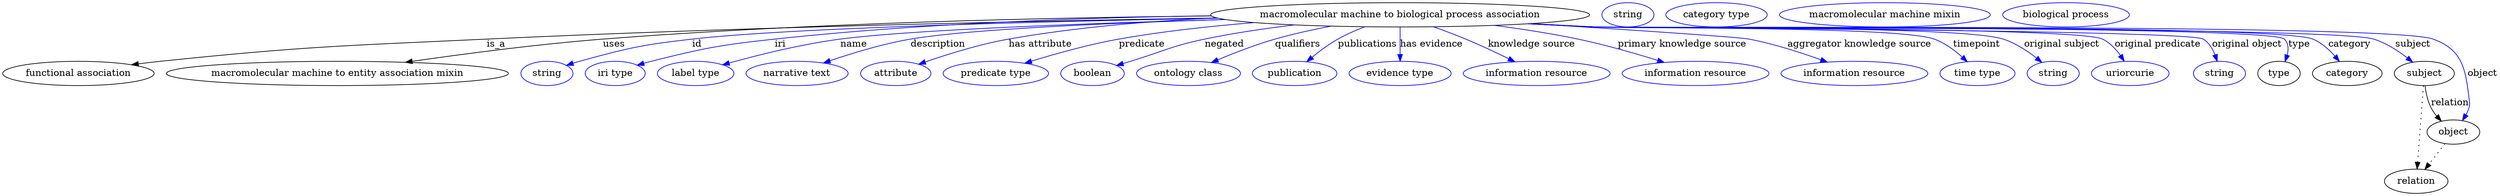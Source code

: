 digraph {
	graph [bb="0,0,3686.8,283"];
	node [label="\N"];
	"macromolecular machine to biological process association"	[height=0.5,
		label="macromolecular machine to biological process association",
		pos="2063.8,265",
		width=7.7813];
	"functional association"	[height=0.5,
		pos="111.79,178",
		width=3.1053];
	"macromolecular machine to biological process association" -> "functional association"	[label=is_a,
		lp="728.79,221.5",
		pos="e,190.45,190.88 1793,260.35 1520.5,255.88 1088.3,246.63 714.79,229 500.3,218.88 446.35,218.28 232.79,196 222.29,194.9 211.3,193.59 \
200.41,192.19"];
	"macromolecular machine to entity association mixin"	[height=0.5,
		pos="494.79,178",
		width=7.023];
	"macromolecular machine to biological process association" -> "macromolecular machine to entity association mixin"	[label=uses,
		lp="903.29,221.5",
		pos="e,595.22,194.54 1784.8,263.32 1546.1,260.92 1193.4,253.05 886.79,229 791.55,221.53 683.94,207.39 605.59,196.05"];
	id	[color=blue,
		height=0.5,
		label=string,
		pos="803.79,178",
		width=1.0652];
	"macromolecular machine to biological process association" -> id	[color=blue,
		label=id,
		lp="1025.8,221.5",
		pos="e,832.51,189.94 1794.9,259.93 1536.1,255.11 1163.2,245.58 1018.8,229 943.63,220.37 924.75,216.02 851.79,196 848.64,195.13 845.39,\
194.16 842.15,193.14",
		style=solid];
	iri	[color=blue,
		height=0.5,
		label="iri type",
		pos="904.79,178",
		width=1.2277];
	"macromolecular machine to biological process association" -> iri	[color=blue,
		label=iri,
		lp="1147.8,221.5",
		pos="e,937.39,190.2 1784.3,263.68 1600.6,260.95 1355.3,252.5 1139.8,229 1058.1,220.09 1037.5,215.93 957.79,196 954.36,195.14 950.82,194.18 \
947.29,193.17",
		style=solid];
	name	[color=blue,
		height=0.5,
		label="label type",
		pos="1023.8,178",
		width=1.5707];
	"macromolecular machine to biological process association" -> name	[color=blue,
		label=name,
		lp="1255.8,221.5",
		pos="e,1063.6,190.89 1804.7,258.13 1603.6,252.62 1341.7,243.09 1235.8,229 1179.4,221.5 1116.1,205.55 1073.4,193.67",
		style=solid];
	description	[color=blue,
		height=0.5,
		label="narrative text",
		pos="1173.8,178",
		width=2.0943];
	"macromolecular machine to biological process association" -> description	[color=blue,
		label=description,
		lp="1380.3,221.5",
		pos="e,1212.4,193.56 1804.6,258.12 1633.9,252.96 1426.4,243.9 1339.8,229 1299.3,222.04 1254.9,208.3 1222.1,196.99",
		style=solid];
	"has attribute"	[color=blue,
		height=0.5,
		label=attribute,
		pos="1318.8,178",
		width=1.4443];
	"macromolecular machine to biological process association" -> "has attribute"	[color=blue,
		label="has attribute",
		lp="1531.8,221.5",
		pos="e,1352.6,191.7 1792,260.58 1694.5,255.93 1584.2,246.72 1484.8,229 1442.4,221.43 1395.5,206.69 1362.4,195.16",
		style=solid];
	predicate	[color=blue,
		height=0.5,
		label="predicate type",
		pos="1466.8,178",
		width=2.1665];
	"macromolecular machine to biological process association" -> predicate	[color=blue,
		label=predicate,
		lp="1681.8,221.5",
		pos="e,1509.4,193.2 1848,253.49 1783.3,248.28 1712.4,240.53 1647.8,229 1603.8,221.14 1555,207.36 1519.2,196.25",
		style=solid];
	negated	[color=blue,
		height=0.5,
		label=boolean,
		pos="1609.8,178",
		width=1.2999];
	"macromolecular machine to biological process association" -> negated	[color=blue,
		label=negated,
		lp="1803.8,221.5",
		pos="e,1645,189.93 1907.8,250.05 1864.5,244.84 1817.6,237.94 1774.8,229 1724.8,218.56 1713.6,210.87 1664.8,196 1661.5,194.99 1658.1,193.95 \
1654.6,192.9",
		style=solid];
	qualifiers	[color=blue,
		height=0.5,
		label="ontology class",
		pos="1750.8,178",
		width=2.1304];
	"macromolecular machine to biological process association" -> qualifiers	[color=blue,
		label=qualifiers,
		lp="1912.3,221.5",
		pos="e,1784.7,194.24 1961.7,248.19 1934.5,243.03 1905.3,236.63 1878.8,229 1849.9,220.71 1818.5,208.5 1794.1,198.21",
		style=solid];
	publications	[color=blue,
		height=0.5,
		label=publication,
		pos="1907.8,178",
		width=1.7332];
	"macromolecular machine to biological process association" -> publications	[color=blue,
		label=publications,
		lp="2015.8,221.5",
		pos="e,1925.8,195.45 2011.5,247.2 1998.2,242.09 1984.1,235.97 1971.8,229 1958.3,221.42 1944.7,211.19 1933.5,201.95",
		style=solid];
	"has evidence"	[color=blue,
		height=0.5,
		label="evidence type",
		pos="2063.8,178",
		width=2.0943];
	"macromolecular machine to biological process association" -> "has evidence"	[color=blue,
		label="has evidence",
		lp="2110.3,221.5",
		pos="e,2063.8,196.18 2063.8,246.8 2063.8,235.16 2063.8,219.55 2063.8,206.24",
		style=solid];
	"knowledge source"	[color=blue,
		height=0.5,
		label="information resource",
		pos="2265.8,178",
		width=3.015];
	"macromolecular machine to biological process association" -> "knowledge source"	[color=blue,
		label="knowledge source",
		lp="2258.3,221.5",
		pos="e,2233.5,195.37 2113.5,247.12 2128.8,241.65 2145.6,235.34 2160.8,229 2182.1,220.11 2205.3,209.19 2224.5,199.83",
		style=solid];
	"primary knowledge source"	[color=blue,
		height=0.5,
		label="information resource",
		pos="2500.8,178",
		width=3.015];
	"macromolecular machine to biological process association" -> "primary knowledge source"	[color=blue,
		label="primary knowledge source",
		lp="2480.8,221.5",
		pos="e,2454.4,194.37 2203,249.37 2243.1,244.1 2286.9,237.34 2326.8,229 2366.7,220.66 2410.8,207.94 2444.7,197.41",
		style=solid];
	"aggregator knowledge source"	[color=blue,
		height=0.5,
		label="information resource",
		pos="2735.8,178",
		width=3.015];
	"macromolecular machine to biological process association" -> "aggregator knowledge source"	[color=blue,
		label="aggregator knowledge source",
		lp="2743.3,221.5",
		pos="e,2695.8,194.8 2257.4,251.96 2397,243.1 2563.6,232.09 2579.8,229 2616.2,222.03 2656,209.19 2686.3,198.27",
		style=solid];
	timepoint	[color=blue,
		height=0.5,
		label="time type",
		pos="2917.8,178",
		width=1.5346];
	"macromolecular machine to biological process association" -> timepoint	[color=blue,
		label=timepoint,
		lp="2916.8,221.5",
		pos="e,2902.7,195.34 2257.7,251.98 2289.5,250.19 2322,248.46 2352.8,247 2408.4,244.36 2801.5,248.08 2853.8,229 2869.3,223.35 2884,212.42 \
2895.4,202.22",
		style=solid];
	"original subject"	[color=blue,
		height=0.5,
		label=string,
		pos="3029.8,178",
		width=1.0652];
	"macromolecular machine to biological process association" -> "original subject"	[color=blue,
		label="original subject",
		lp="3042.8,221.5",
		pos="e,3013.1,194.43 2256.1,251.91 2288.4,250.1 2321.5,248.39 2352.8,247 2419.8,244.03 2892,249.58 2955.8,229 2973.9,223.17 2991.6,211.46 \
3005.2,200.84",
		style=solid];
	"original predicate"	[color=blue,
		height=0.5,
		label=uriorcurie,
		pos="3143.8,178",
		width=1.5887];
	"macromolecular machine to biological process association" -> "original predicate"	[color=blue,
		label="original predicate",
		lp="3184.3,221.5",
		pos="e,3134.9,196.25 2255,251.82 2287.6,250 2321.2,248.31 2352.8,247 2394.4,245.28 3065.3,247.28 3102.8,229 3113.6,223.72 3122.5,214.1 \
3129.3,204.69",
		style=solid];
	"original object"	[color=blue,
		height=0.5,
		label=string,
		pos="3275.8,178",
		width=1.0652];
	"macromolecular machine to biological process association" -> "original object"	[color=blue,
		label="original object",
		lp="3316.3,221.5",
		pos="e,3272.5,196 2253.8,251.77 2286.8,249.95 2320.8,248.26 2352.8,247 2377.7,246.02 3230.8,242.51 3251.8,229 3260.1,223.64 3265.6,214.53 \
3269.2,205.53",
		style=solid];
	type	[height=0.5,
		pos="3363.8,178",
		width=0.86659];
	"macromolecular machine to biological process association" -> type	[color=blue,
		label=type,
		lp="3393.8,221.5",
		pos="e,3372.7,195.56 2253.4,251.73 2286.5,249.91 2320.6,248.23 2352.8,247 2381.1,245.92 3351.9,249.19 3371.8,229 3377.9,222.78 3378.1,\
213.87 3376,205.3",
		style=solid];
	category	[height=0.5,
		pos="3464.8,178",
		width=1.4263];
	"macromolecular machine to biological process association" -> category	[color=blue,
		label=category,
		lp="3468.3,221.5",
		pos="e,3453.1,195.87 2253.4,251.71 2286.5,249.89 2320.6,248.22 2352.8,247 2411.7,244.77 3359.4,251.75 3413.8,229 3426.6,223.64 3438,213.39 \
3446.7,203.56",
		style=solid];
	subject	[height=0.5,
		pos="3578.8,178",
		width=1.2277];
	"macromolecular machine to biological process association" -> subject	[color=blue,
		label=subject,
		lp="3561.8,221.5",
		pos="e,3561.5,194.76 2253,251.7 2286.2,249.87 2320.5,248.2 2352.8,247 2416.7,244.62 3442.7,248.01 3503.8,229 3522,223.34 3539.8,211.75 \
3553.5,201.16",
		style=solid];
	object	[height=0.5,
		pos="3621.8,91",
		width=1.0832];
	"macromolecular machine to biological process association" -> object	[color=blue,
		label=object,
		lp="3664.8,178",
		pos="e,3635.2,108.09 2252.6,251.69 2286,249.86 2320.4,248.19 2352.8,247 2421.6,244.48 3527.2,252.75 3591.8,229 3634.3,213.38 3639.5,186.96 \
3644.8,142 3645.6,135.38 3646.7,133.39 3644.8,127 3643.8,123.55 3642.3,120.13 3640.5,116.85",
		style=solid];
	association_type	[color=blue,
		height=0.5,
		label=string,
		pos="2399.8,265",
		width=1.0652];
	association_category	[color=blue,
		height=0.5,
		label="category type",
		pos="2530.8,265",
		width=2.0762];
	subject -> object	[label=relation,
		lp="3616.8,134.5",
		pos="e,3603.9,107.23 3579.9,159.55 3581.1,149.57 3583.6,137.07 3588.8,127 3591,122.68 3593.9,118.52 3597.1,114.66"];
	relation	[height=0.5,
		pos="3566.8,18",
		width=1.2999];
	subject -> relation	[pos="e,3568.1,36.188 3577.5,159.79 3575.4,132.48 3571.3,78.994 3568.9,46.38",
		style=dotted];
	"functional association_subject"	[color=blue,
		height=0.5,
		label="macromolecular machine mixin",
		pos="2779.8,265",
		width=4.3329];
	object -> relation	[pos="e,3579.6,35.54 3609.3,73.889 3602.4,64.939 3593.6,53.617 3585.8,43.584",
		style=dotted];
	"macromolecular machine to biological process association_object"	[color=blue,
		height=0.5,
		label="biological process",
		pos="3047.8,265",
		width=2.5998];
}
